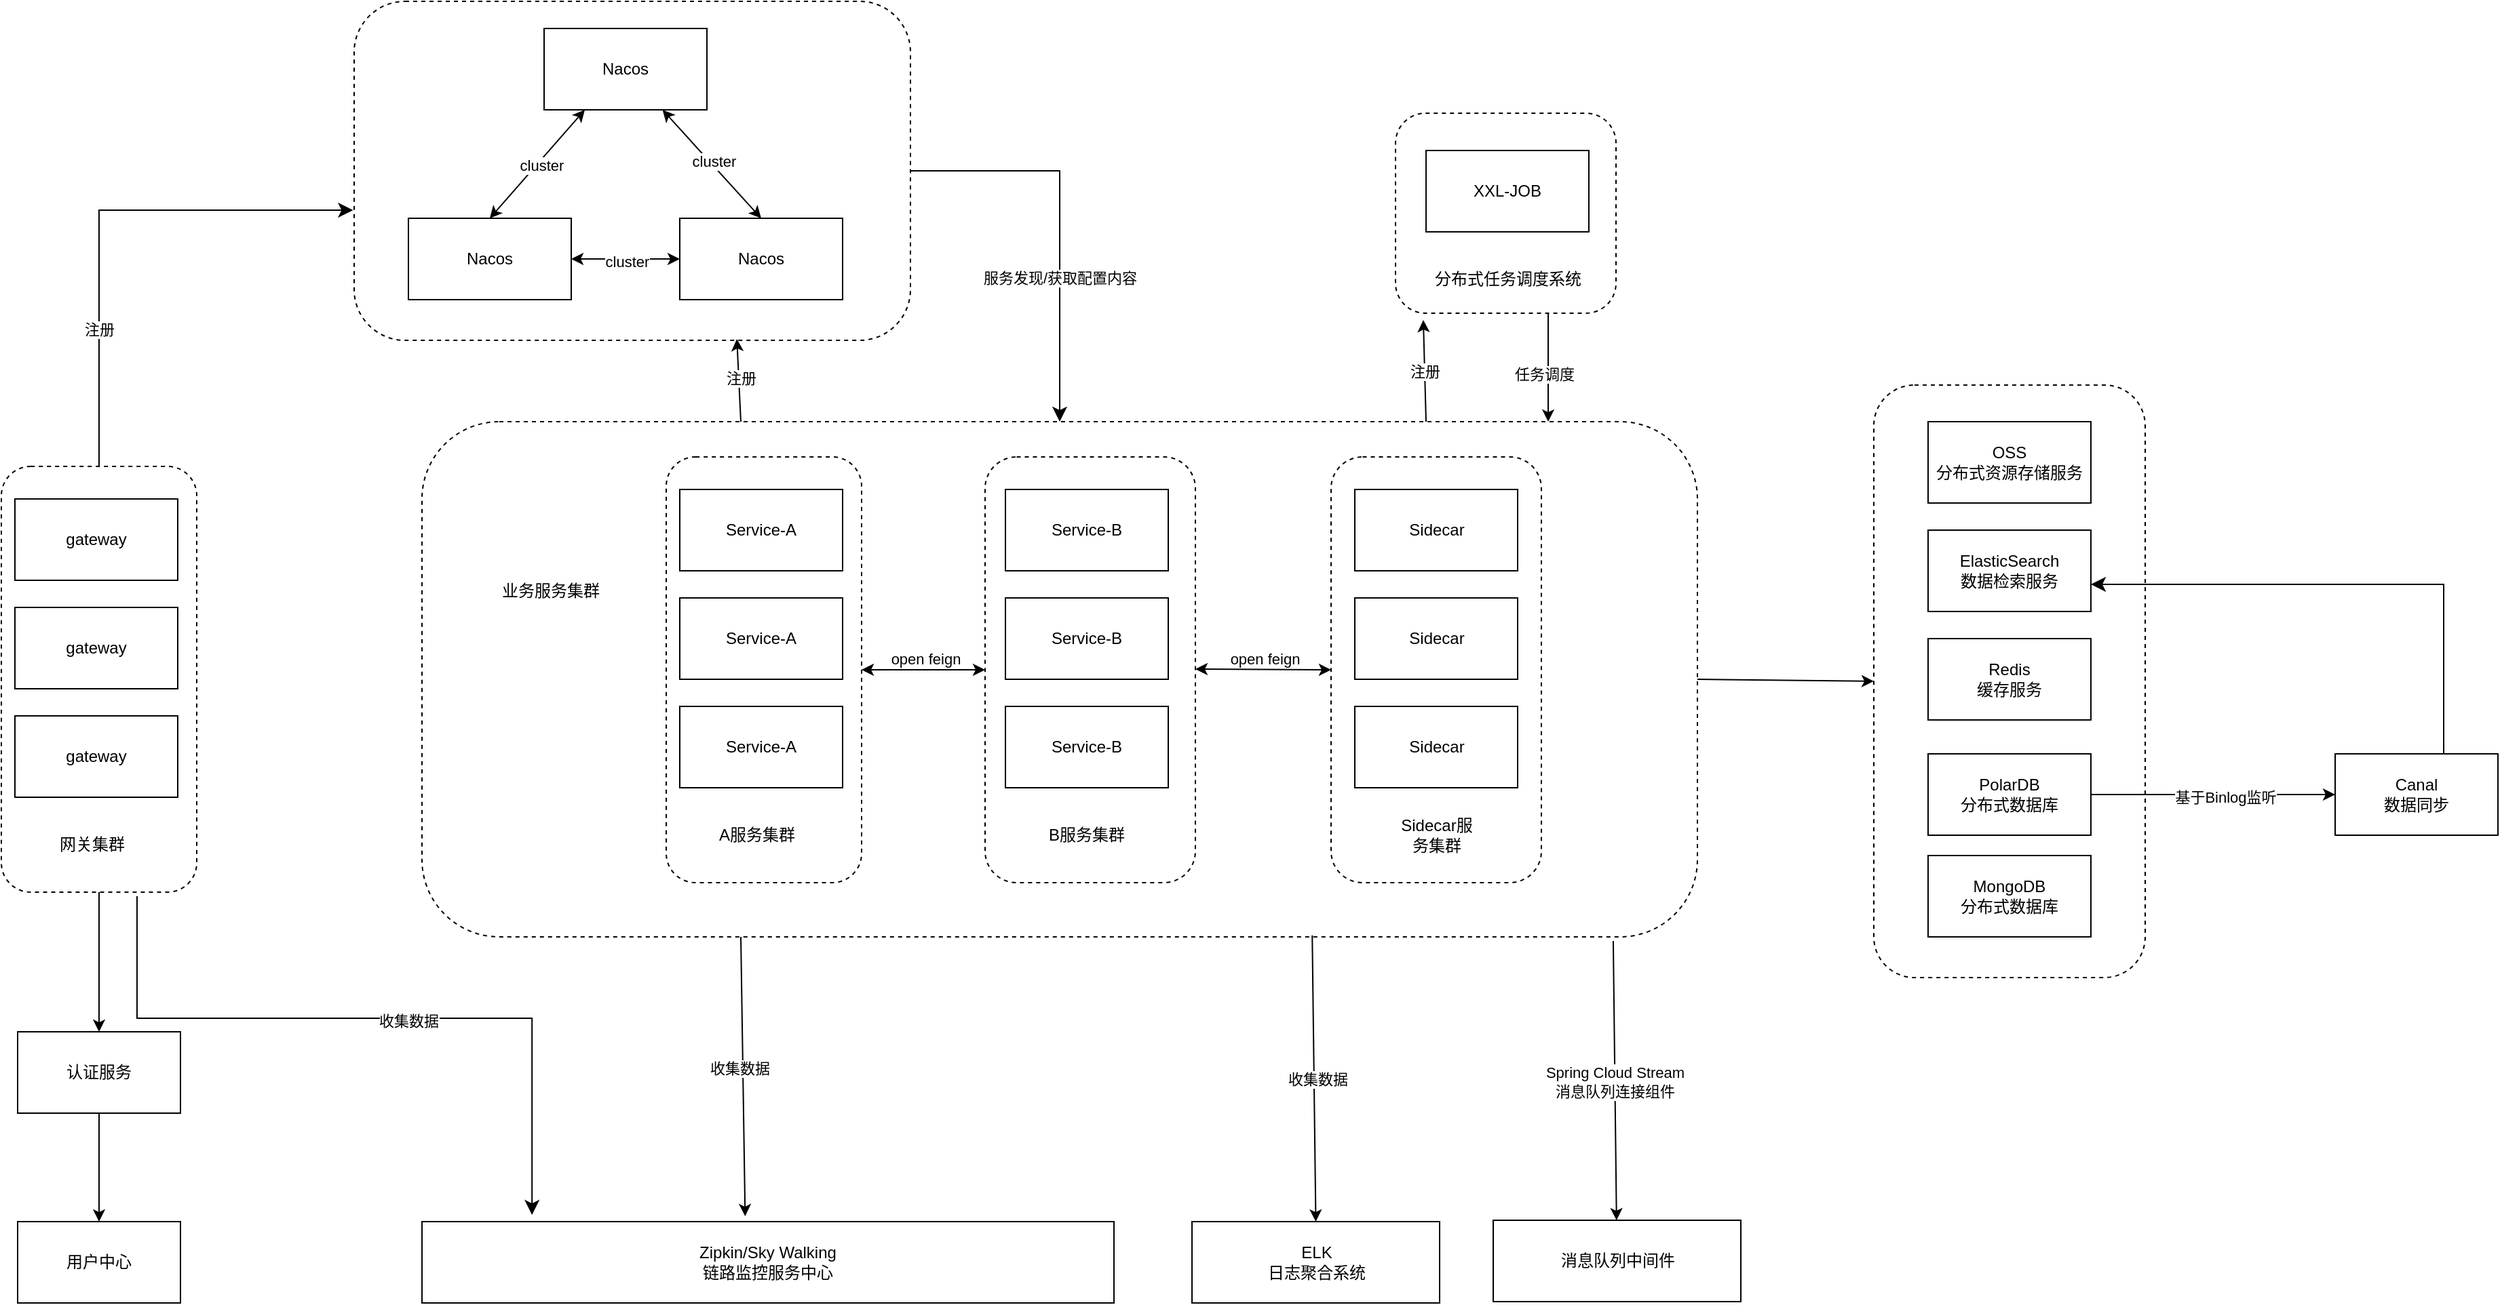 <mxfile version="24.6.2" type="github">
  <diagram name="第 1 页" id="AiqYF_WmjFbQxVtScKrS">
    <mxGraphModel dx="1853" dy="651" grid="1" gridSize="10" guides="1" tooltips="1" connect="1" arrows="1" fold="1" page="1" pageScale="1" pageWidth="827" pageHeight="1169" math="0" shadow="0">
      <root>
        <mxCell id="0" />
        <mxCell id="1" parent="0" />
        <mxCell id="m31QwKZy5Iz5yQksCK-m-64" value="" style="rounded=1;whiteSpace=wrap;html=1;dashed=1;" vertex="1" parent="1">
          <mxGeometry x="1160" y="323" width="200" height="437" as="geometry" />
        </mxCell>
        <mxCell id="m31QwKZy5Iz5yQksCK-m-42" value="" style="rounded=1;whiteSpace=wrap;html=1;dashed=1;" vertex="1" parent="1">
          <mxGeometry x="807.5" y="122.5" width="162.5" height="147.5" as="geometry" />
        </mxCell>
        <mxCell id="m31QwKZy5Iz5yQksCK-m-24" value="" style="rounded=1;whiteSpace=wrap;html=1;dashed=1;" vertex="1" parent="1">
          <mxGeometry x="90" y="350" width="940" height="380" as="geometry" />
        </mxCell>
        <mxCell id="m31QwKZy5Iz5yQksCK-m-21" value="" style="rounded=1;whiteSpace=wrap;html=1;dashed=1;" vertex="1" parent="1">
          <mxGeometry x="505" y="376" width="155" height="314" as="geometry" />
        </mxCell>
        <mxCell id="m31QwKZy5Iz5yQksCK-m-20" value="" style="rounded=1;whiteSpace=wrap;html=1;dashed=1;" vertex="1" parent="1">
          <mxGeometry x="270" y="376" width="144" height="314" as="geometry" />
        </mxCell>
        <mxCell id="m31QwKZy5Iz5yQksCK-m-11" value="" style="rounded=1;whiteSpace=wrap;html=1;dashed=1;" vertex="1" parent="1">
          <mxGeometry x="40" y="40" width="410" height="250" as="geometry" />
        </mxCell>
        <mxCell id="m31QwKZy5Iz5yQksCK-m-1" value="Nacos" style="rounded=0;whiteSpace=wrap;html=1;" vertex="1" parent="1">
          <mxGeometry x="80" y="200" width="120" height="60" as="geometry" />
        </mxCell>
        <mxCell id="m31QwKZy5Iz5yQksCK-m-2" value="Nacos" style="rounded=0;whiteSpace=wrap;html=1;" vertex="1" parent="1">
          <mxGeometry x="180" y="60" width="120" height="60" as="geometry" />
        </mxCell>
        <mxCell id="m31QwKZy5Iz5yQksCK-m-3" value="Nacos" style="rounded=0;whiteSpace=wrap;html=1;" vertex="1" parent="1">
          <mxGeometry x="280" y="200" width="120" height="60" as="geometry" />
        </mxCell>
        <mxCell id="m31QwKZy5Iz5yQksCK-m-5" value="" style="endArrow=classic;startArrow=classic;html=1;rounded=0;exitX=0.5;exitY=0;exitDx=0;exitDy=0;entryX=0.25;entryY=1;entryDx=0;entryDy=0;" edge="1" parent="1" source="m31QwKZy5Iz5yQksCK-m-1" target="m31QwKZy5Iz5yQksCK-m-2">
          <mxGeometry width="50" height="50" relative="1" as="geometry">
            <mxPoint x="140" y="170" as="sourcePoint" />
            <mxPoint x="190" y="120" as="targetPoint" />
          </mxGeometry>
        </mxCell>
        <mxCell id="m31QwKZy5Iz5yQksCK-m-6" value="cluster" style="edgeLabel;html=1;align=center;verticalAlign=middle;resizable=0;points=[];" vertex="1" connectable="0" parent="m31QwKZy5Iz5yQksCK-m-5">
          <mxGeometry x="0.022" y="-2" relative="1" as="geometry">
            <mxPoint as="offset" />
          </mxGeometry>
        </mxCell>
        <mxCell id="m31QwKZy5Iz5yQksCK-m-7" value="" style="endArrow=classic;startArrow=classic;html=1;rounded=0;exitX=0.5;exitY=0;exitDx=0;exitDy=0;entryX=0;entryY=0.5;entryDx=0;entryDy=0;" edge="1" parent="1" target="m31QwKZy5Iz5yQksCK-m-3">
          <mxGeometry width="50" height="50" relative="1" as="geometry">
            <mxPoint x="200" y="230" as="sourcePoint" />
            <mxPoint x="250" y="150" as="targetPoint" />
          </mxGeometry>
        </mxCell>
        <mxCell id="m31QwKZy5Iz5yQksCK-m-8" value="cluster" style="edgeLabel;html=1;align=center;verticalAlign=middle;resizable=0;points=[];" vertex="1" connectable="0" parent="m31QwKZy5Iz5yQksCK-m-7">
          <mxGeometry x="0.022" y="-2" relative="1" as="geometry">
            <mxPoint as="offset" />
          </mxGeometry>
        </mxCell>
        <mxCell id="m31QwKZy5Iz5yQksCK-m-9" value="" style="endArrow=classic;startArrow=classic;html=1;rounded=0;exitX=0.5;exitY=0;exitDx=0;exitDy=0;" edge="1" parent="1" target="m31QwKZy5Iz5yQksCK-m-2">
          <mxGeometry width="50" height="50" relative="1" as="geometry">
            <mxPoint x="340" y="200" as="sourcePoint" />
            <mxPoint x="390" y="120" as="targetPoint" />
          </mxGeometry>
        </mxCell>
        <mxCell id="m31QwKZy5Iz5yQksCK-m-10" value="cluster" style="edgeLabel;html=1;align=center;verticalAlign=middle;resizable=0;points=[];" vertex="1" connectable="0" parent="m31QwKZy5Iz5yQksCK-m-9">
          <mxGeometry x="0.022" y="-2" relative="1" as="geometry">
            <mxPoint as="offset" />
          </mxGeometry>
        </mxCell>
        <mxCell id="m31QwKZy5Iz5yQksCK-m-12" value="Service-A" style="rounded=0;whiteSpace=wrap;html=1;" vertex="1" parent="1">
          <mxGeometry x="280" y="400" width="120" height="60" as="geometry" />
        </mxCell>
        <mxCell id="m31QwKZy5Iz5yQksCK-m-14" value="Service-A" style="rounded=0;whiteSpace=wrap;html=1;" vertex="1" parent="1">
          <mxGeometry x="280" y="560" width="120" height="60" as="geometry" />
        </mxCell>
        <mxCell id="m31QwKZy5Iz5yQksCK-m-15" value="Service-A" style="rounded=0;whiteSpace=wrap;html=1;" vertex="1" parent="1">
          <mxGeometry x="280" y="480" width="120" height="60" as="geometry" />
        </mxCell>
        <mxCell id="m31QwKZy5Iz5yQksCK-m-16" value="Service-B" style="rounded=0;whiteSpace=wrap;html=1;" vertex="1" parent="1">
          <mxGeometry x="520" y="400" width="120" height="60" as="geometry" />
        </mxCell>
        <mxCell id="m31QwKZy5Iz5yQksCK-m-17" value="Service-B" style="rounded=0;whiteSpace=wrap;html=1;" vertex="1" parent="1">
          <mxGeometry x="520" y="560" width="120" height="60" as="geometry" />
        </mxCell>
        <mxCell id="m31QwKZy5Iz5yQksCK-m-18" value="Service-B" style="rounded=0;whiteSpace=wrap;html=1;" vertex="1" parent="1">
          <mxGeometry x="520" y="480" width="120" height="60" as="geometry" />
        </mxCell>
        <mxCell id="m31QwKZy5Iz5yQksCK-m-22" value="" style="endArrow=classic;startArrow=classic;html=1;rounded=0;entryX=1;entryY=0.5;entryDx=0;entryDy=0;exitX=0;exitY=0.5;exitDx=0;exitDy=0;" edge="1" parent="1" source="m31QwKZy5Iz5yQksCK-m-21" target="m31QwKZy5Iz5yQksCK-m-20">
          <mxGeometry width="50" height="50" relative="1" as="geometry">
            <mxPoint x="520" y="630" as="sourcePoint" />
            <mxPoint x="570" y="580" as="targetPoint" />
          </mxGeometry>
        </mxCell>
        <mxCell id="m31QwKZy5Iz5yQksCK-m-23" value="open feign" style="edgeLabel;html=1;align=center;verticalAlign=middle;resizable=0;points=[];" vertex="1" connectable="0" parent="m31QwKZy5Iz5yQksCK-m-22">
          <mxGeometry x="-0.02" y="-8" relative="1" as="geometry">
            <mxPoint as="offset" />
          </mxGeometry>
        </mxCell>
        <mxCell id="m31QwKZy5Iz5yQksCK-m-25" value="A服务集群" style="text;html=1;align=center;verticalAlign=middle;whiteSpace=wrap;rounded=0;" vertex="1" parent="1">
          <mxGeometry x="307" y="640" width="60" height="30" as="geometry" />
        </mxCell>
        <mxCell id="m31QwKZy5Iz5yQksCK-m-26" value="B服务集群" style="text;html=1;align=center;verticalAlign=middle;whiteSpace=wrap;rounded=0;" vertex="1" parent="1">
          <mxGeometry x="550" y="640" width="60" height="30" as="geometry" />
        </mxCell>
        <mxCell id="m31QwKZy5Iz5yQksCK-m-27" value="业务服务集群" style="text;html=1;align=center;verticalAlign=middle;whiteSpace=wrap;rounded=0;" vertex="1" parent="1">
          <mxGeometry x="140" y="450" width="90" height="50" as="geometry" />
        </mxCell>
        <mxCell id="m31QwKZy5Iz5yQksCK-m-29" value="" style="rounded=1;whiteSpace=wrap;html=1;dashed=1;" vertex="1" parent="1">
          <mxGeometry x="760" y="376" width="155" height="314" as="geometry" />
        </mxCell>
        <mxCell id="m31QwKZy5Iz5yQksCK-m-30" value="Sidecar" style="rounded=0;whiteSpace=wrap;html=1;" vertex="1" parent="1">
          <mxGeometry x="777.5" y="400" width="120" height="60" as="geometry" />
        </mxCell>
        <mxCell id="m31QwKZy5Iz5yQksCK-m-31" value="Sidecar" style="rounded=0;whiteSpace=wrap;html=1;" vertex="1" parent="1">
          <mxGeometry x="777.5" y="560" width="120" height="60" as="geometry" />
        </mxCell>
        <mxCell id="m31QwKZy5Iz5yQksCK-m-32" value="Sidecar" style="rounded=0;whiteSpace=wrap;html=1;" vertex="1" parent="1">
          <mxGeometry x="777.5" y="480" width="120" height="60" as="geometry" />
        </mxCell>
        <mxCell id="m31QwKZy5Iz5yQksCK-m-33" value="Sidecar服务集群" style="text;html=1;align=center;verticalAlign=middle;whiteSpace=wrap;rounded=0;" vertex="1" parent="1">
          <mxGeometry x="807.5" y="640" width="60" height="30" as="geometry" />
        </mxCell>
        <mxCell id="m31QwKZy5Iz5yQksCK-m-34" value="" style="endArrow=classic;startArrow=classic;html=1;rounded=0;entryX=1;entryY=0.5;entryDx=0;entryDy=0;exitX=0;exitY=0.5;exitDx=0;exitDy=0;" edge="1" parent="1" source="m31QwKZy5Iz5yQksCK-m-29">
          <mxGeometry width="50" height="50" relative="1" as="geometry">
            <mxPoint x="751" y="532.5" as="sourcePoint" />
            <mxPoint x="660" y="532.5" as="targetPoint" />
          </mxGeometry>
        </mxCell>
        <mxCell id="m31QwKZy5Iz5yQksCK-m-35" value="open feign" style="edgeLabel;html=1;align=center;verticalAlign=middle;resizable=0;points=[];" vertex="1" connectable="0" parent="m31QwKZy5Iz5yQksCK-m-34">
          <mxGeometry x="-0.02" y="-8" relative="1" as="geometry">
            <mxPoint as="offset" />
          </mxGeometry>
        </mxCell>
        <mxCell id="m31QwKZy5Iz5yQksCK-m-36" value="OSS&lt;div&gt;分布式资源存储服务&lt;/div&gt;" style="rounded=0;whiteSpace=wrap;html=1;" vertex="1" parent="1">
          <mxGeometry x="1200" y="350" width="120" height="60" as="geometry" />
        </mxCell>
        <mxCell id="m31QwKZy5Iz5yQksCK-m-37" value="MongoDB&lt;br&gt;分布式数据库" style="rounded=0;whiteSpace=wrap;html=1;" vertex="1" parent="1">
          <mxGeometry x="1200" y="670" width="120" height="60" as="geometry" />
        </mxCell>
        <mxCell id="m31QwKZy5Iz5yQksCK-m-38" value="PolarDB&lt;br&gt;分布式数据库" style="rounded=0;whiteSpace=wrap;html=1;" vertex="1" parent="1">
          <mxGeometry x="1200" y="595" width="120" height="60" as="geometry" />
        </mxCell>
        <mxCell id="m31QwKZy5Iz5yQksCK-m-39" value="Redis&lt;div&gt;缓存服务&lt;/div&gt;" style="rounded=0;whiteSpace=wrap;html=1;" vertex="1" parent="1">
          <mxGeometry x="1200" y="510" width="120" height="60" as="geometry" />
        </mxCell>
        <mxCell id="m31QwKZy5Iz5yQksCK-m-40" value="ElasticSearch&lt;div&gt;数据检索服务&lt;/div&gt;" style="rounded=0;whiteSpace=wrap;html=1;" vertex="1" parent="1">
          <mxGeometry x="1200" y="430" width="120" height="60" as="geometry" />
        </mxCell>
        <mxCell id="m31QwKZy5Iz5yQksCK-m-41" value="XXL-JOB" style="rounded=0;whiteSpace=wrap;html=1;" vertex="1" parent="1">
          <mxGeometry x="830" y="150" width="120" height="60" as="geometry" />
        </mxCell>
        <mxCell id="m31QwKZy5Iz5yQksCK-m-43" value="分布式任务调度系统" style="text;html=1;align=center;verticalAlign=middle;whiteSpace=wrap;rounded=0;" vertex="1" parent="1">
          <mxGeometry x="830" y="230" width="121.25" height="30" as="geometry" />
        </mxCell>
        <mxCell id="m31QwKZy5Iz5yQksCK-m-44" value="注册" style="endArrow=classic;html=1;rounded=0;entryX=0.126;entryY=1.034;entryDx=0;entryDy=0;entryPerimeter=0;" edge="1" parent="1" target="m31QwKZy5Iz5yQksCK-m-42">
          <mxGeometry width="50" height="50" relative="1" as="geometry">
            <mxPoint x="830" y="350" as="sourcePoint" />
            <mxPoint x="880" y="300" as="targetPoint" />
          </mxGeometry>
        </mxCell>
        <mxCell id="m31QwKZy5Iz5yQksCK-m-45" value="" style="endArrow=classic;html=1;rounded=0;entryX=0.883;entryY=0;entryDx=0;entryDy=0;entryPerimeter=0;" edge="1" parent="1" target="m31QwKZy5Iz5yQksCK-m-24">
          <mxGeometry width="50" height="50" relative="1" as="geometry">
            <mxPoint x="920" y="270" as="sourcePoint" />
            <mxPoint x="970" y="220" as="targetPoint" />
          </mxGeometry>
        </mxCell>
        <mxCell id="m31QwKZy5Iz5yQksCK-m-46" value="任务调度" style="edgeLabel;html=1;align=center;verticalAlign=middle;resizable=0;points=[];" vertex="1" connectable="0" parent="m31QwKZy5Iz5yQksCK-m-45">
          <mxGeometry x="0.125" y="-3" relative="1" as="geometry">
            <mxPoint as="offset" />
          </mxGeometry>
        </mxCell>
        <mxCell id="m31QwKZy5Iz5yQksCK-m-56" value="" style="edgeStyle=orthogonalEdgeStyle;rounded=0;orthogonalLoop=1;jettySize=auto;html=1;" edge="1" parent="1" source="m31QwKZy5Iz5yQksCK-m-48" target="m31QwKZy5Iz5yQksCK-m-55">
          <mxGeometry relative="1" as="geometry" />
        </mxCell>
        <mxCell id="m31QwKZy5Iz5yQksCK-m-48" value="" style="rounded=1;whiteSpace=wrap;html=1;dashed=1;" vertex="1" parent="1">
          <mxGeometry x="-220" y="383" width="144" height="314" as="geometry" />
        </mxCell>
        <mxCell id="m31QwKZy5Iz5yQksCK-m-49" value="gateway" style="rounded=0;whiteSpace=wrap;html=1;" vertex="1" parent="1">
          <mxGeometry x="-210" y="407" width="120" height="60" as="geometry" />
        </mxCell>
        <mxCell id="m31QwKZy5Iz5yQksCK-m-50" value="gateway" style="rounded=0;whiteSpace=wrap;html=1;" vertex="1" parent="1">
          <mxGeometry x="-210" y="567" width="120" height="60" as="geometry" />
        </mxCell>
        <mxCell id="m31QwKZy5Iz5yQksCK-m-51" value="gateway" style="rounded=0;whiteSpace=wrap;html=1;" vertex="1" parent="1">
          <mxGeometry x="-210" y="487" width="120" height="60" as="geometry" />
        </mxCell>
        <mxCell id="m31QwKZy5Iz5yQksCK-m-52" value="网关集群" style="text;html=1;align=center;verticalAlign=middle;whiteSpace=wrap;rounded=0;" vertex="1" parent="1">
          <mxGeometry x="-183" y="647" width="60" height="30" as="geometry" />
        </mxCell>
        <mxCell id="m31QwKZy5Iz5yQksCK-m-58" value="" style="edgeStyle=orthogonalEdgeStyle;rounded=0;orthogonalLoop=1;jettySize=auto;html=1;" edge="1" parent="1" source="m31QwKZy5Iz5yQksCK-m-55" target="m31QwKZy5Iz5yQksCK-m-57">
          <mxGeometry relative="1" as="geometry" />
        </mxCell>
        <mxCell id="m31QwKZy5Iz5yQksCK-m-55" value="认证服务" style="rounded=0;whiteSpace=wrap;html=1;" vertex="1" parent="1">
          <mxGeometry x="-208" y="800" width="120" height="60" as="geometry" />
        </mxCell>
        <mxCell id="m31QwKZy5Iz5yQksCK-m-57" value="用户中心" style="whiteSpace=wrap;html=1;rounded=0;" vertex="1" parent="1">
          <mxGeometry x="-208" y="940" width="120" height="60" as="geometry" />
        </mxCell>
        <mxCell id="m31QwKZy5Iz5yQksCK-m-59" value="Zipkin/Sky Walking&lt;div&gt;链路监控服务中心&lt;/div&gt;" style="rounded=0;whiteSpace=wrap;html=1;" vertex="1" parent="1">
          <mxGeometry x="90" y="940" width="510" height="60" as="geometry" />
        </mxCell>
        <mxCell id="m31QwKZy5Iz5yQksCK-m-60" value="ELK&lt;div&gt;日志聚合系统&lt;/div&gt;" style="rounded=0;whiteSpace=wrap;html=1;" vertex="1" parent="1">
          <mxGeometry x="657.5" y="940" width="182.5" height="60" as="geometry" />
        </mxCell>
        <mxCell id="m31QwKZy5Iz5yQksCK-m-61" value="消息队列中间件" style="rounded=0;whiteSpace=wrap;html=1;" vertex="1" parent="1">
          <mxGeometry x="879.5" y="939" width="182.5" height="60" as="geometry" />
        </mxCell>
        <mxCell id="m31QwKZy5Iz5yQksCK-m-62" value="" style="endArrow=classic;html=1;rounded=0;exitX=0.934;exitY=1.008;exitDx=0;exitDy=0;exitPerimeter=0;" edge="1" parent="1" source="m31QwKZy5Iz5yQksCK-m-24" target="m31QwKZy5Iz5yQksCK-m-61">
          <mxGeometry width="50" height="50" relative="1" as="geometry">
            <mxPoint x="730" y="880" as="sourcePoint" />
            <mxPoint x="780" y="830" as="targetPoint" />
          </mxGeometry>
        </mxCell>
        <mxCell id="m31QwKZy5Iz5yQksCK-m-63" value="Spring Cloud Stream&lt;div&gt;消息队列连接组件&lt;/div&gt;" style="edgeLabel;html=1;align=center;verticalAlign=middle;resizable=0;points=[];" vertex="1" connectable="0" parent="m31QwKZy5Iz5yQksCK-m-62">
          <mxGeometry x="0.009" relative="1" as="geometry">
            <mxPoint as="offset" />
          </mxGeometry>
        </mxCell>
        <mxCell id="m31QwKZy5Iz5yQksCK-m-65" value="Canal&lt;div&gt;数据同步&lt;/div&gt;" style="rounded=0;whiteSpace=wrap;html=1;" vertex="1" parent="1">
          <mxGeometry x="1500" y="595" width="120" height="60" as="geometry" />
        </mxCell>
        <mxCell id="m31QwKZy5Iz5yQksCK-m-66" value="" style="endArrow=classic;html=1;rounded=0;exitX=1;exitY=0.5;exitDx=0;exitDy=0;entryX=0;entryY=0.5;entryDx=0;entryDy=0;" edge="1" parent="1" source="m31QwKZy5Iz5yQksCK-m-38" target="m31QwKZy5Iz5yQksCK-m-65">
          <mxGeometry width="50" height="50" relative="1" as="geometry">
            <mxPoint x="1430" y="550" as="sourcePoint" />
            <mxPoint x="1480" y="500" as="targetPoint" />
          </mxGeometry>
        </mxCell>
        <mxCell id="m31QwKZy5Iz5yQksCK-m-67" value="基于Binlog监听" style="edgeLabel;html=1;align=center;verticalAlign=middle;resizable=0;points=[];" vertex="1" connectable="0" parent="m31QwKZy5Iz5yQksCK-m-66">
          <mxGeometry x="0.1" y="-2" relative="1" as="geometry">
            <mxPoint as="offset" />
          </mxGeometry>
        </mxCell>
        <mxCell id="m31QwKZy5Iz5yQksCK-m-71" value="" style="edgeStyle=segmentEdgeStyle;endArrow=classic;html=1;curved=0;rounded=0;endSize=8;startSize=8;" edge="1" parent="1" target="m31QwKZy5Iz5yQksCK-m-40">
          <mxGeometry width="50" height="50" relative="1" as="geometry">
            <mxPoint x="1580" y="594.5" as="sourcePoint" />
            <mxPoint x="1410" y="439.5" as="targetPoint" />
            <Array as="points">
              <mxPoint x="1580" y="470" />
            </Array>
          </mxGeometry>
        </mxCell>
        <mxCell id="m31QwKZy5Iz5yQksCK-m-76" value="" style="endArrow=classic;html=1;rounded=0;exitX=1;exitY=0.5;exitDx=0;exitDy=0;entryX=0;entryY=0.5;entryDx=0;entryDy=0;" edge="1" parent="1" source="m31QwKZy5Iz5yQksCK-m-24" target="m31QwKZy5Iz5yQksCK-m-64">
          <mxGeometry width="50" height="50" relative="1" as="geometry">
            <mxPoint x="1070" y="650" as="sourcePoint" />
            <mxPoint x="1120" y="600" as="targetPoint" />
          </mxGeometry>
        </mxCell>
        <mxCell id="m31QwKZy5Iz5yQksCK-m-78" value="" style="edgeStyle=elbowEdgeStyle;elbow=vertical;endArrow=classic;html=1;curved=0;rounded=0;endSize=8;startSize=8;entryX=0.159;entryY=-0.083;entryDx=0;entryDy=0;entryPerimeter=0;" edge="1" parent="1" target="m31QwKZy5Iz5yQksCK-m-59">
          <mxGeometry width="50" height="50" relative="1" as="geometry">
            <mxPoint x="-120" y="700" as="sourcePoint" />
            <mxPoint x="230" y="800" as="targetPoint" />
            <Array as="points">
              <mxPoint x="40" y="790" />
            </Array>
          </mxGeometry>
        </mxCell>
        <mxCell id="m31QwKZy5Iz5yQksCK-m-79" value="收集数据" style="edgeLabel;html=1;align=center;verticalAlign=middle;resizable=0;points=[];" vertex="1" connectable="0" parent="m31QwKZy5Iz5yQksCK-m-78">
          <mxGeometry x="0.102" y="-2" relative="1" as="geometry">
            <mxPoint as="offset" />
          </mxGeometry>
        </mxCell>
        <mxCell id="m31QwKZy5Iz5yQksCK-m-80" value="" style="endArrow=classic;html=1;rounded=0;exitX=0.25;exitY=1;exitDx=0;exitDy=0;entryX=0.467;entryY=-0.067;entryDx=0;entryDy=0;entryPerimeter=0;" edge="1" parent="1" source="m31QwKZy5Iz5yQksCK-m-24" target="m31QwKZy5Iz5yQksCK-m-59">
          <mxGeometry width="50" height="50" relative="1" as="geometry">
            <mxPoint x="330" y="850" as="sourcePoint" />
            <mxPoint x="380" y="800" as="targetPoint" />
          </mxGeometry>
        </mxCell>
        <mxCell id="m31QwKZy5Iz5yQksCK-m-81" value="收集数据" style="edgeLabel;html=1;align=center;verticalAlign=middle;resizable=0;points=[];" vertex="1" connectable="0" parent="m31QwKZy5Iz5yQksCK-m-80">
          <mxGeometry x="-0.059" y="-3" relative="1" as="geometry">
            <mxPoint as="offset" />
          </mxGeometry>
        </mxCell>
        <mxCell id="m31QwKZy5Iz5yQksCK-m-82" value="" style="endArrow=classic;html=1;rounded=0;exitX=0.698;exitY=0.997;exitDx=0;exitDy=0;exitPerimeter=0;entryX=0.5;entryY=0;entryDx=0;entryDy=0;" edge="1" parent="1" source="m31QwKZy5Iz5yQksCK-m-24" target="m31QwKZy5Iz5yQksCK-m-60">
          <mxGeometry width="50" height="50" relative="1" as="geometry">
            <mxPoint x="750" y="740" as="sourcePoint" />
            <mxPoint x="620" y="800" as="targetPoint" />
          </mxGeometry>
        </mxCell>
        <mxCell id="m31QwKZy5Iz5yQksCK-m-83" value="收集数据" style="edgeLabel;html=1;align=center;verticalAlign=middle;resizable=0;points=[];" vertex="1" connectable="0" parent="m31QwKZy5Iz5yQksCK-m-82">
          <mxGeometry x="0.006" y="2" relative="1" as="geometry">
            <mxPoint as="offset" />
          </mxGeometry>
        </mxCell>
        <mxCell id="m31QwKZy5Iz5yQksCK-m-85" value="" style="edgeStyle=segmentEdgeStyle;endArrow=classic;html=1;curved=0;rounded=0;endSize=8;startSize=8;exitX=0.5;exitY=0;exitDx=0;exitDy=0;entryX=-0.002;entryY=0.616;entryDx=0;entryDy=0;entryPerimeter=0;" edge="1" parent="1" source="m31QwKZy5Iz5yQksCK-m-48" target="m31QwKZy5Iz5yQksCK-m-11">
          <mxGeometry width="50" height="50" relative="1" as="geometry">
            <mxPoint x="-20" y="440" as="sourcePoint" />
            <mxPoint x="30" y="390" as="targetPoint" />
            <Array as="points">
              <mxPoint x="-148" y="194" />
            </Array>
          </mxGeometry>
        </mxCell>
        <mxCell id="m31QwKZy5Iz5yQksCK-m-86" value="注册" style="edgeLabel;html=1;align=center;verticalAlign=middle;resizable=0;points=[];" vertex="1" connectable="0" parent="m31QwKZy5Iz5yQksCK-m-85">
          <mxGeometry x="-0.463" relative="1" as="geometry">
            <mxPoint as="offset" />
          </mxGeometry>
        </mxCell>
        <mxCell id="m31QwKZy5Iz5yQksCK-m-87" value="" style="endArrow=classic;html=1;rounded=0;exitX=0.25;exitY=0;exitDx=0;exitDy=0;entryX=0.688;entryY=0.996;entryDx=0;entryDy=0;entryPerimeter=0;" edge="1" parent="1" source="m31QwKZy5Iz5yQksCK-m-24" target="m31QwKZy5Iz5yQksCK-m-11">
          <mxGeometry width="50" height="50" relative="1" as="geometry">
            <mxPoint x="460" y="440" as="sourcePoint" />
            <mxPoint x="510" y="390" as="targetPoint" />
          </mxGeometry>
        </mxCell>
        <mxCell id="m31QwKZy5Iz5yQksCK-m-88" value="注册" style="edgeLabel;html=1;align=center;verticalAlign=middle;resizable=0;points=[];" vertex="1" connectable="0" parent="m31QwKZy5Iz5yQksCK-m-87">
          <mxGeometry x="0.048" y="-1" relative="1" as="geometry">
            <mxPoint as="offset" />
          </mxGeometry>
        </mxCell>
        <mxCell id="m31QwKZy5Iz5yQksCK-m-89" value="" style="edgeStyle=segmentEdgeStyle;endArrow=classic;html=1;curved=0;rounded=0;endSize=8;startSize=8;exitX=1;exitY=0.5;exitDx=0;exitDy=0;entryX=0.5;entryY=0;entryDx=0;entryDy=0;" edge="1" parent="1" source="m31QwKZy5Iz5yQksCK-m-11" target="m31QwKZy5Iz5yQksCK-m-24">
          <mxGeometry width="50" height="50" relative="1" as="geometry">
            <mxPoint x="620" y="440" as="sourcePoint" />
            <mxPoint x="670" y="390" as="targetPoint" />
          </mxGeometry>
        </mxCell>
        <mxCell id="m31QwKZy5Iz5yQksCK-m-90" value="服务发现/获取配置内容" style="edgeLabel;html=1;align=center;verticalAlign=middle;resizable=0;points=[];" vertex="1" connectable="0" parent="m31QwKZy5Iz5yQksCK-m-89">
          <mxGeometry x="0.281" relative="1" as="geometry">
            <mxPoint as="offset" />
          </mxGeometry>
        </mxCell>
      </root>
    </mxGraphModel>
  </diagram>
</mxfile>
